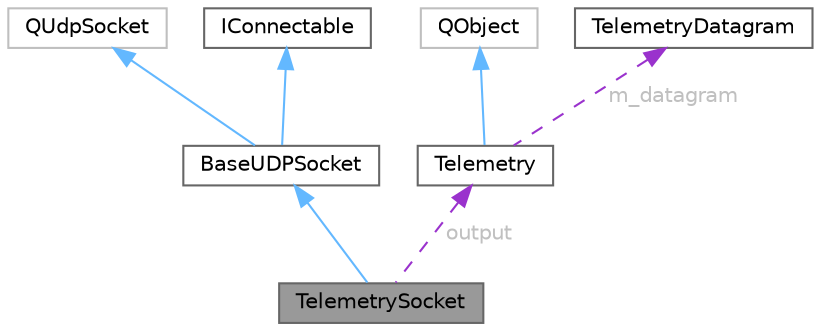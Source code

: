 digraph "TelemetrySocket"
{
 // INTERACTIVE_SVG=YES
 // LATEX_PDF_SIZE
  bgcolor="transparent";
  edge [fontname=Helvetica,fontsize=10,labelfontname=Helvetica,labelfontsize=10];
  node [fontname=Helvetica,fontsize=10,shape=box,height=0.2,width=0.4];
  Node1 [id="Node000001",label="TelemetrySocket",height=0.2,width=0.4,color="gray40", fillcolor="grey60", style="filled", fontcolor="black",tooltip="Класс для работы с сервисом navd2 на РЛС."];
  Node2 -> Node1 [id="edge1_Node000001_Node000002",dir="back",color="steelblue1",style="solid",tooltip=" "];
  Node2 [id="Node000002",label="BaseUDPSocket",height=0.2,width=0.4,color="gray40", fillcolor="white", style="filled",URL="$db/d21/class_quasar_s_d_k_1_1_base_u_d_p_socket.html",tooltip="Базовый класс для сокетов, работающих по протоколу UDP."];
  Node3 -> Node2 [id="edge2_Node000002_Node000003",dir="back",color="steelblue1",style="solid",tooltip=" "];
  Node3 [id="Node000003",label="QUdpSocket",height=0.2,width=0.4,color="grey75", fillcolor="white", style="filled",tooltip=" "];
  Node4 -> Node2 [id="edge3_Node000002_Node000004",dir="back",color="steelblue1",style="solid",tooltip=" "];
  Node4 [id="Node000004",label="IConnectable",height=0.2,width=0.4,color="gray40", fillcolor="white", style="filled",URL="$df/dac/class_quasar_s_d_k_1_1_i_connectable.html",tooltip="Абстрактный интерфейс для классов с функционалом подключения и отключения к сетевому адресу."];
  Node5 -> Node1 [id="edge4_Node000001_Node000005",dir="back",color="darkorchid3",style="dashed",tooltip=" ",label=" output",fontcolor="grey" ];
  Node5 [id="Node000005",label="Telemetry",height=0.2,width=0.4,color="gray40", fillcolor="white", style="filled",URL="$d4/da9/class_quasar_s_d_k_1_1_telemetry.html",tooltip="Класс-хранилище для текущей телеметрии РЛС."];
  Node6 -> Node5 [id="edge5_Node000005_Node000006",dir="back",color="steelblue1",style="solid",tooltip=" "];
  Node6 [id="Node000006",label="QObject",height=0.2,width=0.4,color="grey75", fillcolor="white", style="filled",tooltip=" "];
  Node7 -> Node5 [id="edge6_Node000005_Node000007",dir="back",color="darkorchid3",style="dashed",tooltip=" ",label=" m_datagram",fontcolor="grey" ];
  Node7 [id="Node000007",label="TelemetryDatagram",height=0.2,width=0.4,color="gray40", fillcolor="white", style="filled",URL="$d8/d07/group__sdk__protocol.html#da/d38/struct_quasar_s_d_k_1_1_datagrams_1_1_telemetry_datagram",tooltip="Датаграмма телеметрии от РЛС к наземке."];
}
